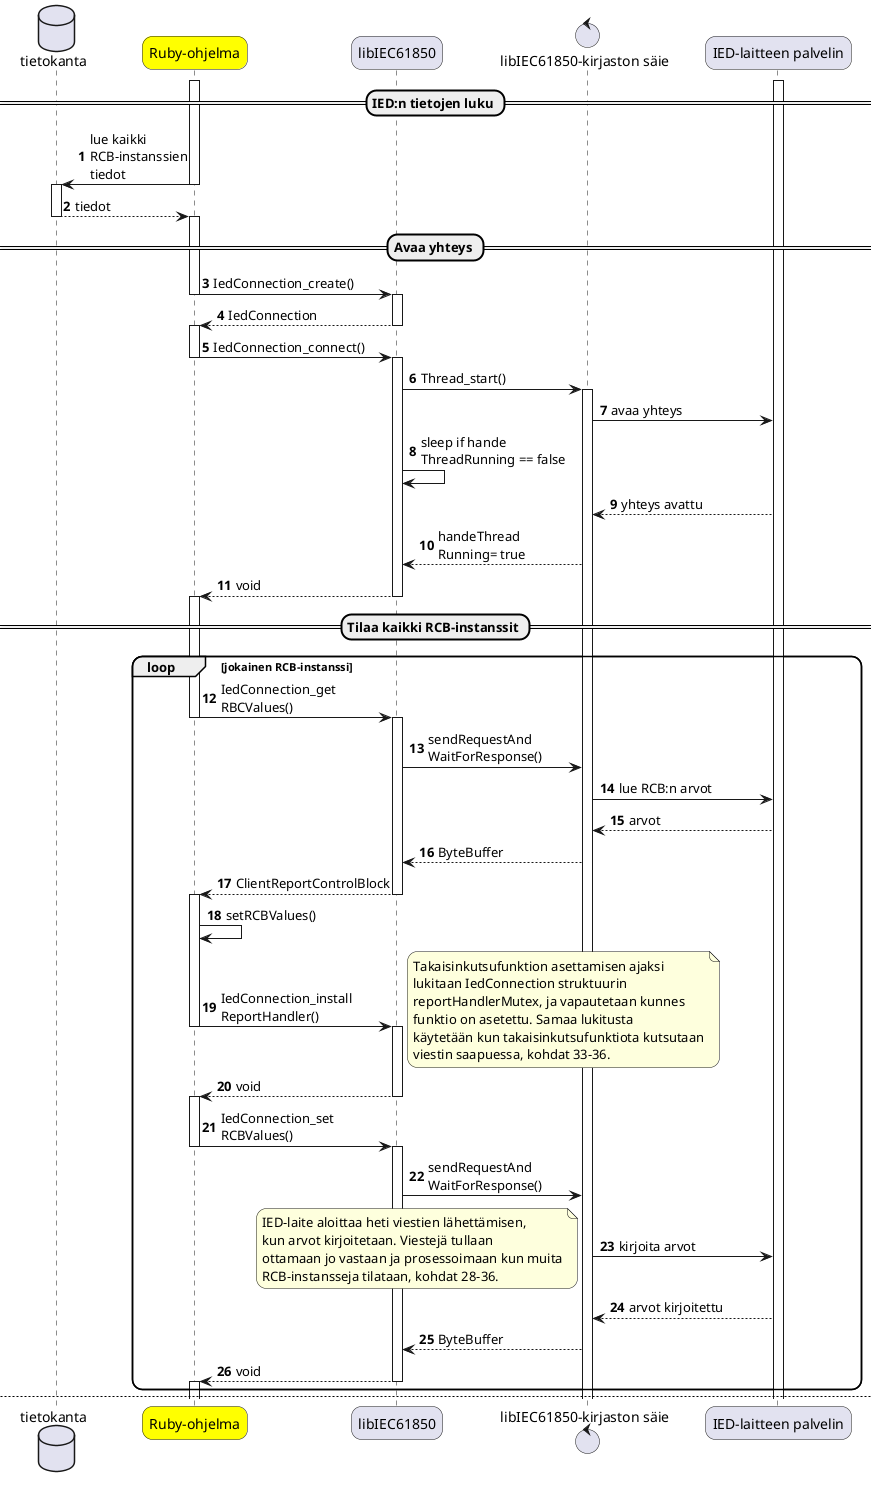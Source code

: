 @startuml
autonumber

skinparam roundcorner 20

database tietokanta as db
participant "Ruby-ohjelma" as ruby #Yellow
participant "libIEC61850" as libiec
control "libIEC61850-kirjaston säie" as thread
participant "IED-laitteen palvelin" as ied

== IED:n tietojen luku ==

activate ied
activate ruby
ruby -> db : lue kaikki\nRCB-instanssien\ntiedot
deactivate ruby
activate db
db --> ruby : tiedot
deactivate db
activate ruby

== Avaa yhteys ==

ruby -> libiec : IedConnection_create()
deactivate ruby
activate libiec
libiec --> ruby : IedConnection
deactivate libiec
activate ruby
ruby -> libiec : IedConnection_connect()
deactivate ruby
activate libiec
libiec -> thread : Thread_start()
activate thread
thread -> ied : avaa yhteys
libiec -> libiec : sleep if hande\nThreadRunning == false
ied --> thread : yhteys avattu
thread --> libiec : handeThread\nRunning= true
libiec --> ruby : void
deactivate libiec
activate ruby

== Tilaa kaikki RCB-instanssit ==

loop jokainen RCB-instanssi
	ruby -> libiec : IedConnection_get\nRBCValues()
	deactivate ruby
	activate libiec
	libiec -> thread : sendRequestAnd\nWaitForResponse()
	thread -> ied : lue RCB:n arvot
	ied --> thread : arvot
	thread --> libiec : ByteBuffer
	libiec --> ruby : ClientReportControlBlock
	deactivate libiec
	activate ruby
	ruby -> ruby : setRCBValues()
	ruby -> libiec : IedConnection_install\nReportHandler()
	deactivate ruby
	activate libiec
	note right
		Takaisinkutsufunktion asettamisen ajaksi
		lukitaan IedConnection struktuurin
		reportHandlerMutex, ja vapautetaan kunnes
		funktio on asetettu. Samaa lukitusta
		käytetään kun takaisinkutsufunktiota kutsutaan
		viestin saapuessa, kohdat 33-36.
	end note
	libiec --> ruby : void
	deactivate libiec
	activate ruby
	ruby -> libiec : IedConnection_set\nRCBValues()
	deactivate ruby
	activate libiec
	libiec -> thread : sendRequestAnd\nWaitForResponse()
	thread -> ied : kirjoita arvot
	note left
		IED-laite aloittaa heti viestien lähettämisen,
		kun arvot kirjoitetaan. Viestejä tullaan
		ottamaan jo vastaan ja prosessoimaan kun muita
		RCB-instansseja tilataan, kohdat 28-36.
	end note
	ied --> thread : arvot kirjoitettu
	thread --> libiec : ByteBuffer
	libiec --> ruby : void
	deactivate libiec
	activate ruby
end

newpage

== Prosessoi viestejä ==

loop prosessoi viestejä näin toistuvasti kunnes ajo lopetetaan
	ruby -> ruby : sleepAndWait()
	ied -> thread : viesti tilaajalle
	thread -> thread : mmsIsoCallback()
	thread -> thread : handleUnconfirmed\nMmsPdu()
	thread -> thread : information\nReportHandler()
	thread -> thread : private_IedConnection\n_handleReport()
	thread -> ruby : reportHandlerCallback()
	note over thread
		Käyttäjän takaisinkutsufunktion
		ajaksi lukitaan	IedConnection
		struktuurin reportHandlerMutex,
		ja vapautetaan kun funktio palaa.
	end note
	ruby -> db : tallenna\ntietokantaan
	deactivate ruby
	activate db
	db --> ruby : tallennettu
	deactivate db
	activate ruby
	ruby --> thread : void
	...sama toistuu niin kauan kunnes Ruby saa signaalin lopettaa...
end
@enduml
